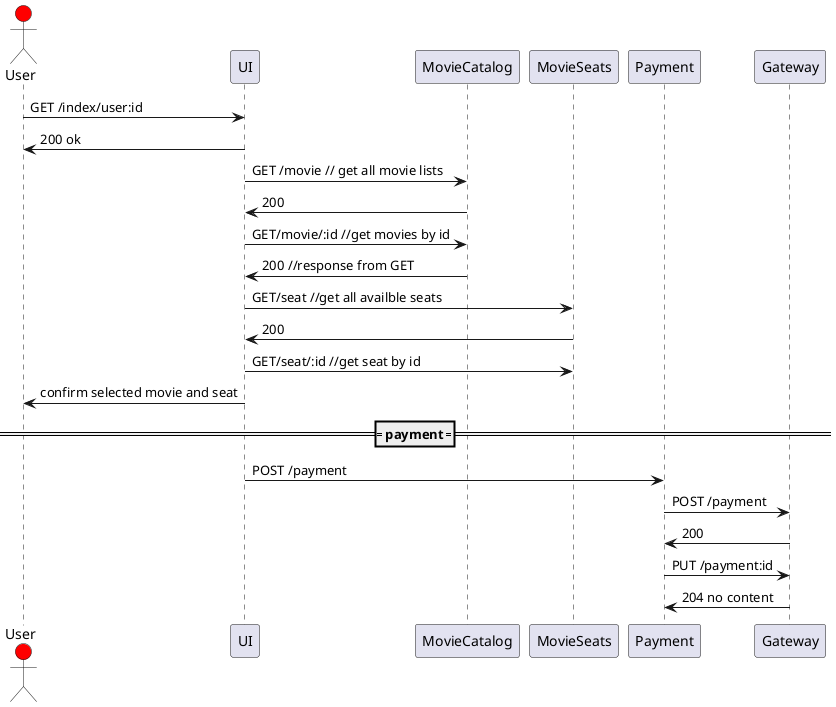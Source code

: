 @startuml
actor User #red
participant UI
participant MovieCatalog
participant MovieSeats
participant Payment 
participant Gateway

User -> UI : GET /index/user:id
UI -> User : 200 ok
UI -> MovieCatalog : GET /movie // get all movie lists
MovieCatalog -> UI : 200
UI -> MovieCatalog : GET/movie/:id //get movies by id
MovieCatalog -> UI : 200 //response from GET
UI -> MovieSeats : GET/seat //get all availble seats
MovieSeats -> UI : 200
UI -> MovieSeats : GET/seat/:id //get seat by id
UI -> User : confirm selected movie and seat

==== payment ====
UI -> Payment : POST /payment
Payment -> Gateway : POST /payment
Gateway -> Payment : 200
Payment -> Gateway : PUT /payment:id
Gateway -> Payment : 204 no content
@enduml